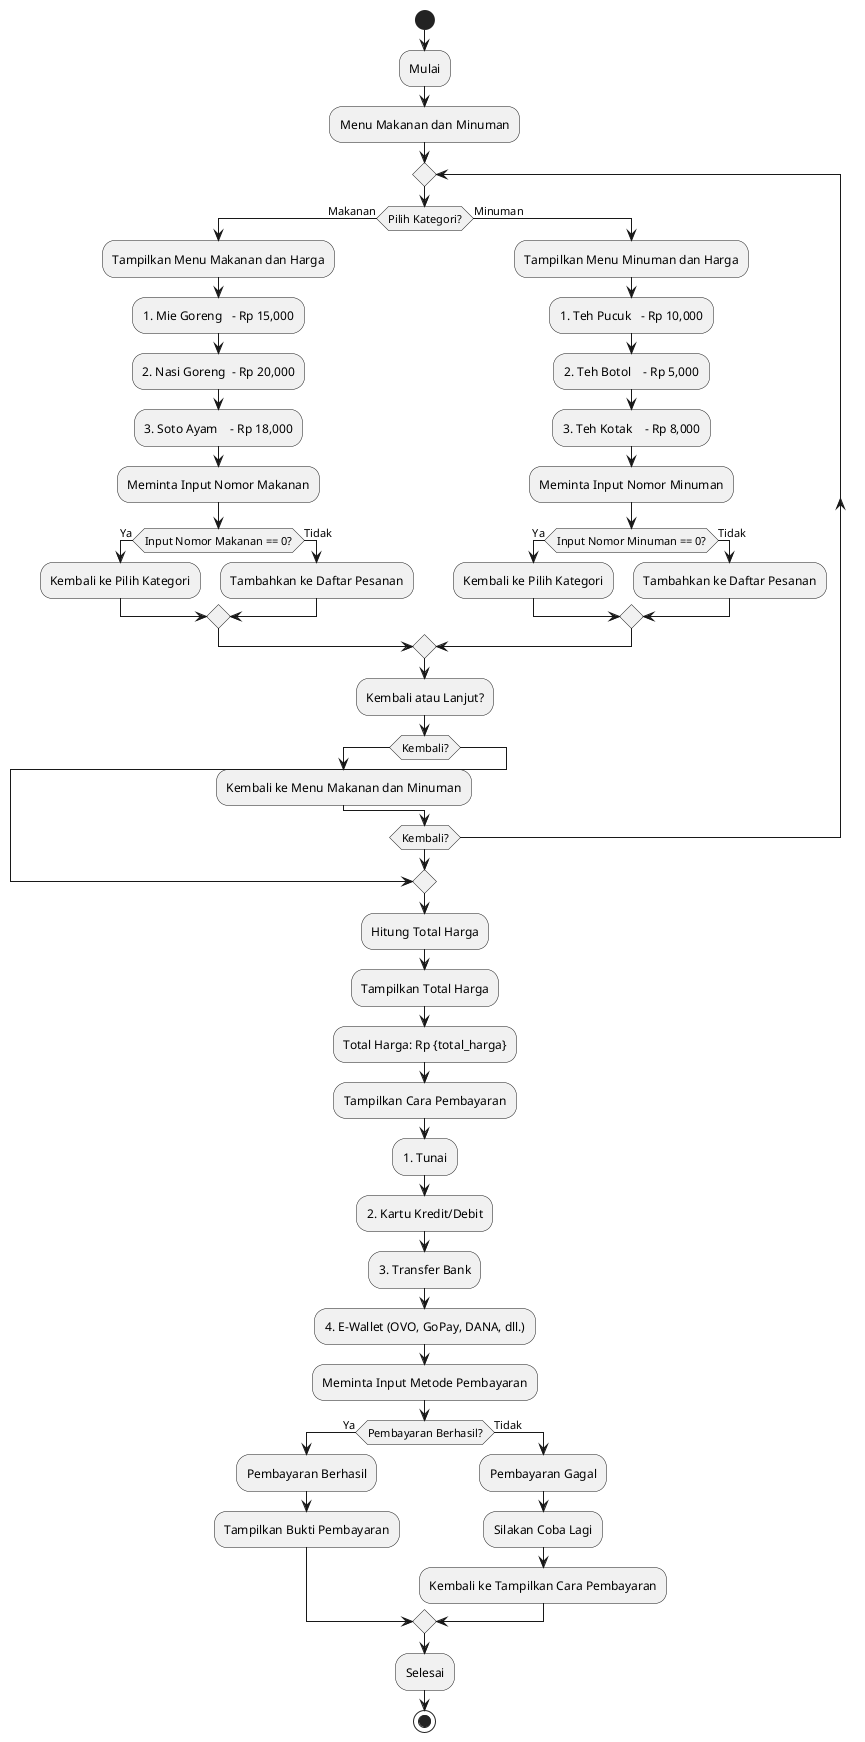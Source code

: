 @startuml
start
:Mulai;
:Menu Makanan dan Minuman;
repeat
  if (Pilih Kategori?) then (Makanan)
    :Tampilkan Menu Makanan dan Harga;
    :1. Mie Goreng   - Rp 15,000;
    :2. Nasi Goreng  - Rp 20,000;
    :3. Soto Ayam    - Rp 18,000;
    :Meminta Input Nomor Makanan;
    if (Input Nomor Makanan == 0?) then (Ya)
      :Kembali ke Pilih Kategori;
    else (Tidak)
      :Tambahkan ke Daftar Pesanan;
    endif
  else (Minuman)
    :Tampilkan Menu Minuman dan Harga;
    :1. Teh Pucuk   - Rp 10,000;
    :2. Teh Botol    - Rp 5,000;
    :3. Teh Kotak    - Rp 8,000;
    :Meminta Input Nomor Minuman;
    if (Input Nomor Minuman == 0?) then (Ya)
      :Kembali ke Pilih Kategori;
    else (Tidak)
      :Tambahkan ke Daftar Pesanan;
    endif
  endif
:Kembali atau Lanjut?;
if (Kembali?) then 
  :Kembali ke Menu Makanan dan Minuman;
else
  break
endif
repeat while (Kembali?)
:Hitung Total Harga;
:Tampilkan Total Harga;
:Total Harga: Rp {total_harga};
:Tampilkan Cara Pembayaran;
:1. Tunai;
:2. Kartu Kredit/Debit;
:3. Transfer Bank;
:4. E-Wallet (OVO, GoPay, DANA, dll.);
:Meminta Input Metode Pembayaran;
if (Pembayaran Berhasil?) then (Ya)
  :Pembayaran Berhasil;
  :Tampilkan Bukti Pembayaran;
else (Tidak)
  :Pembayaran Gagal;
  :Silakan Coba Lagi;
  :Kembali ke Tampilkan Cara Pembayaran;
endif
:Selesai;
stop
@enduml

